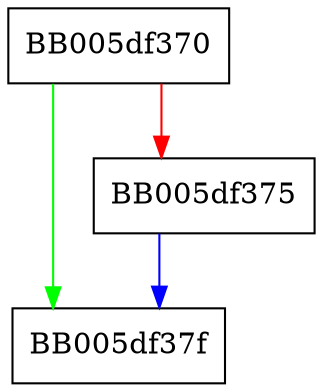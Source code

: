digraph EVP_PKEY_meth_get_digestsign {
  node [shape="box"];
  graph [splines=ortho];
  BB005df370 -> BB005df37f [color="green"];
  BB005df370 -> BB005df375 [color="red"];
  BB005df375 -> BB005df37f [color="blue"];
}